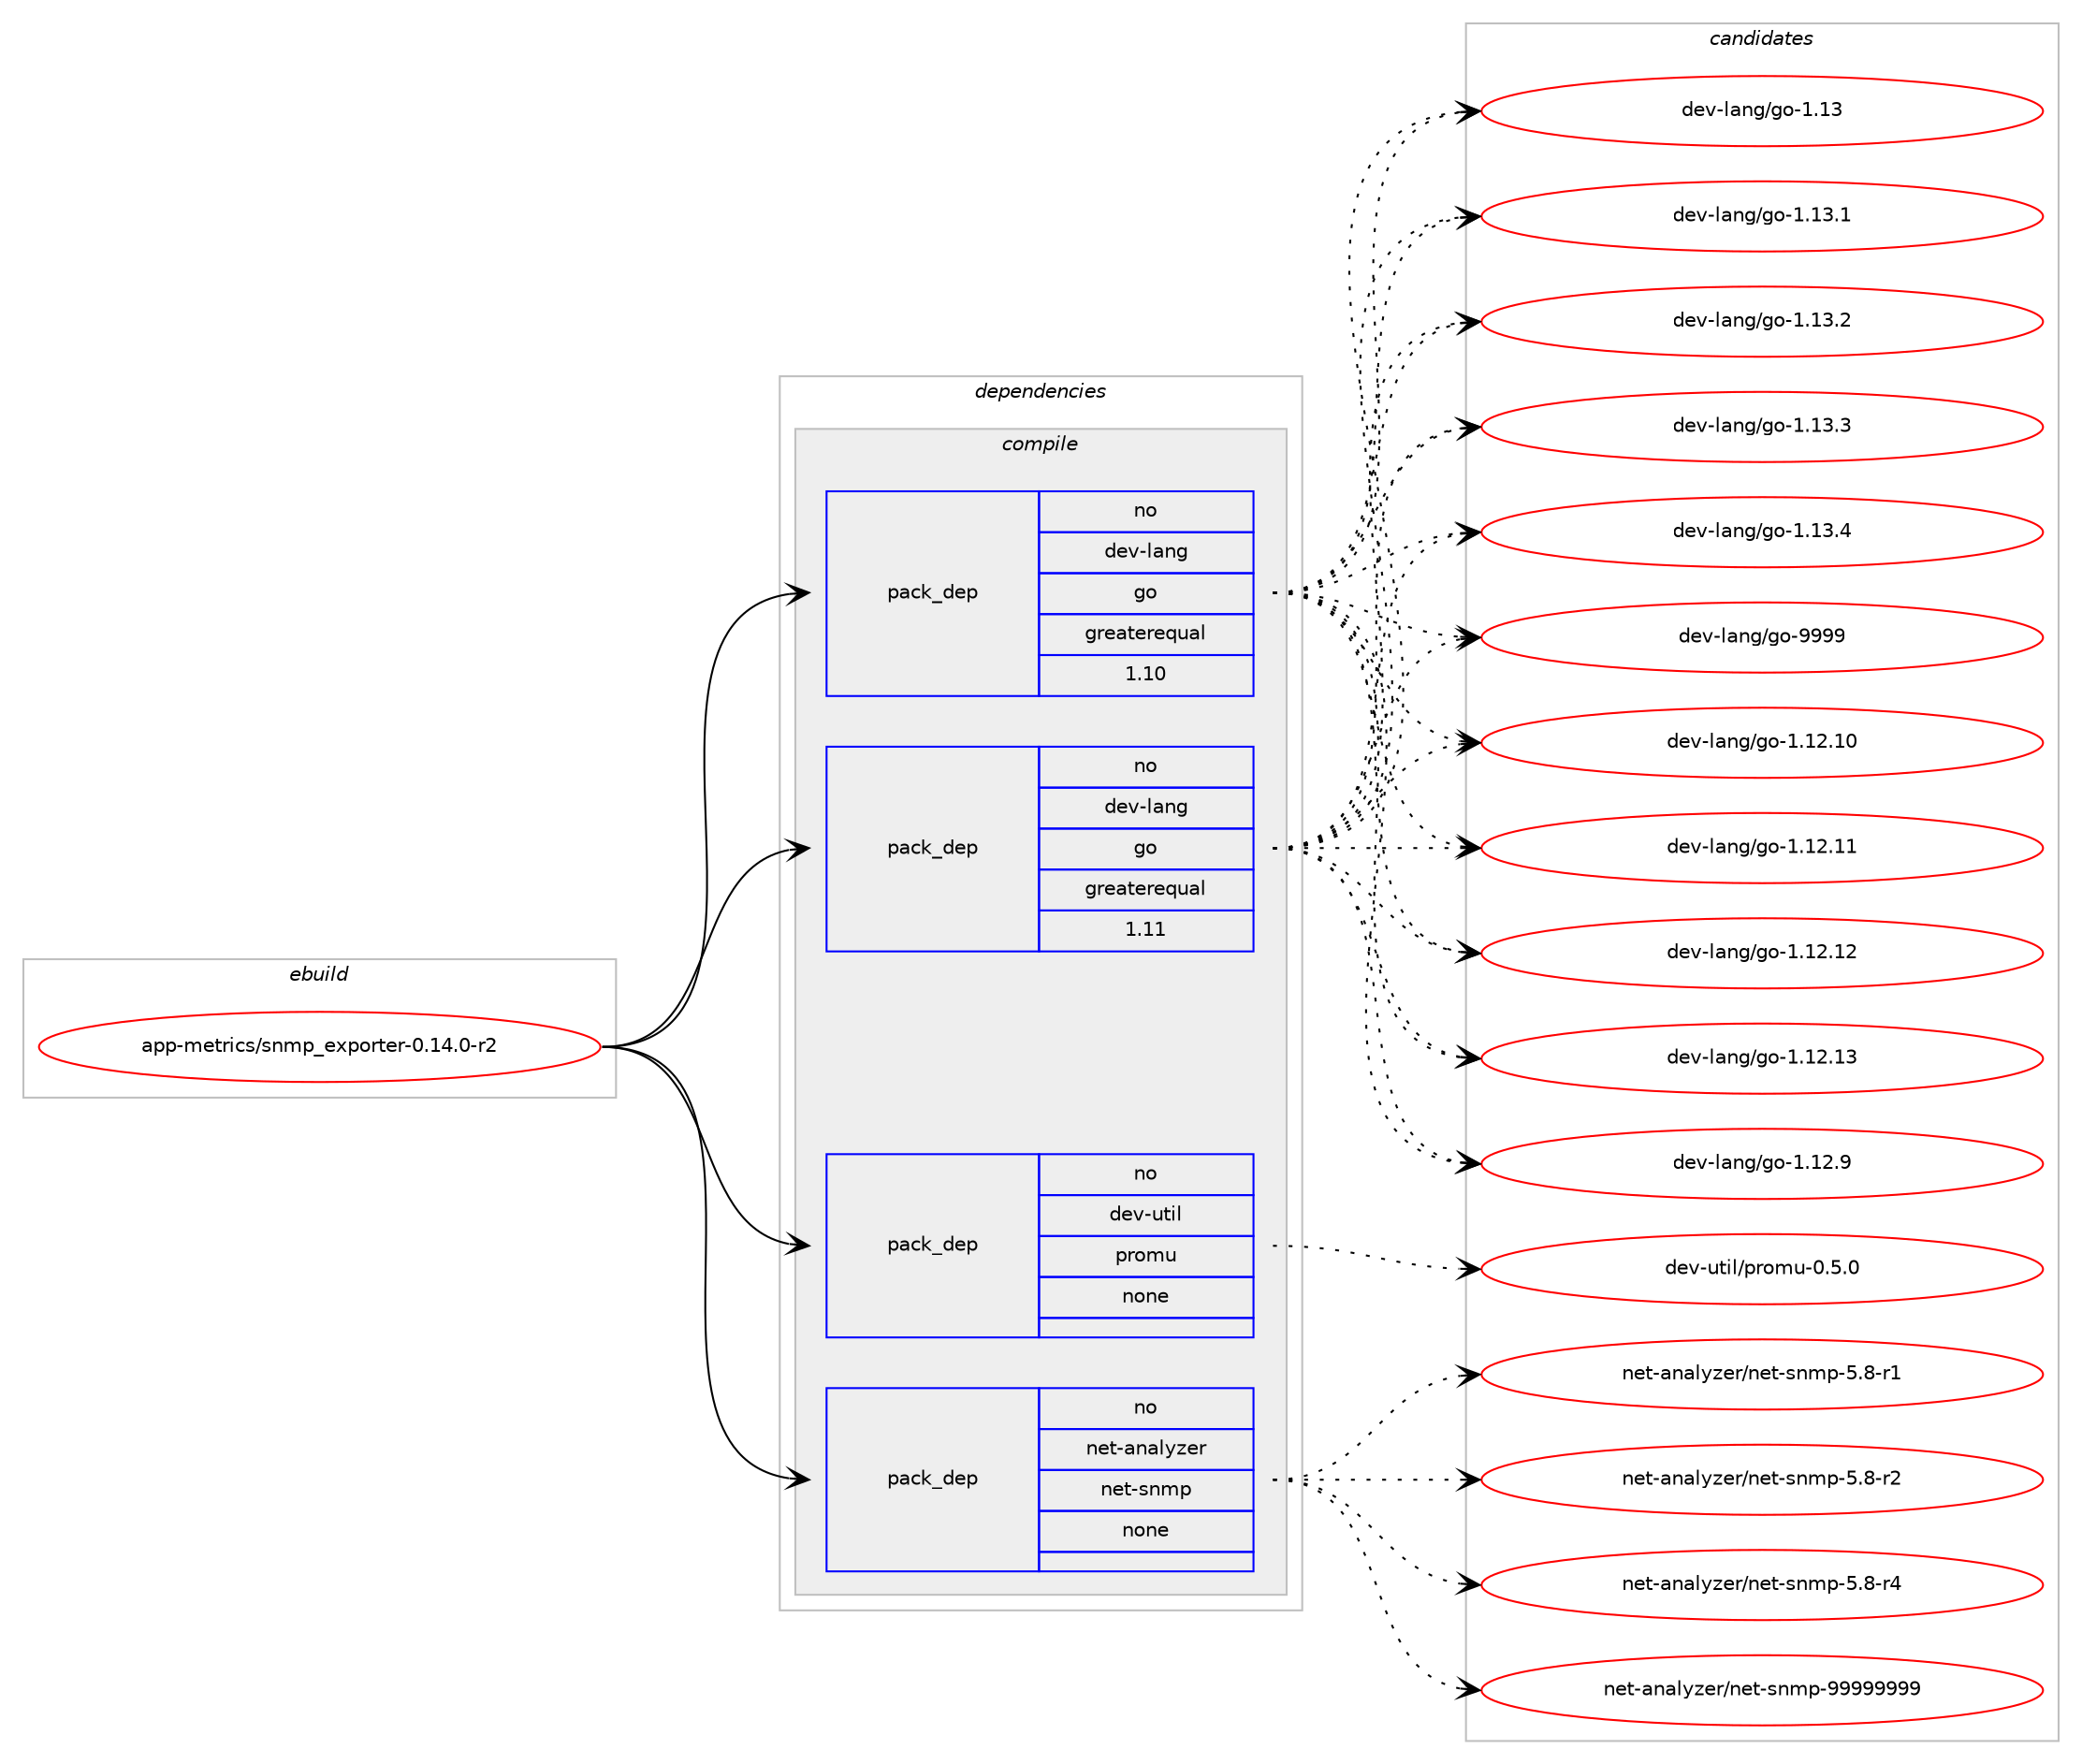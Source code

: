 digraph prolog {

# *************
# Graph options
# *************

newrank=true;
concentrate=true;
compound=true;
graph [rankdir=LR,fontname=Helvetica,fontsize=10,ranksep=1.5];#, ranksep=2.5, nodesep=0.2];
edge  [arrowhead=vee];
node  [fontname=Helvetica,fontsize=10];

# **********
# The ebuild
# **********

subgraph cluster_leftcol {
color=gray;
rank=same;
label=<<i>ebuild</i>>;
id [label="app-metrics/snmp_exporter-0.14.0-r2", color=red, width=4, href="../app-metrics/snmp_exporter-0.14.0-r2.svg"];
}

# ****************
# The dependencies
# ****************

subgraph cluster_midcol {
color=gray;
label=<<i>dependencies</i>>;
subgraph cluster_compile {
fillcolor="#eeeeee";
style=filled;
label=<<i>compile</i>>;
subgraph pack369755 {
dependency497599 [label=<<TABLE BORDER="0" CELLBORDER="1" CELLSPACING="0" CELLPADDING="4" WIDTH="220"><TR><TD ROWSPAN="6" CELLPADDING="30">pack_dep</TD></TR><TR><TD WIDTH="110">no</TD></TR><TR><TD>dev-lang</TD></TR><TR><TD>go</TD></TR><TR><TD>greaterequal</TD></TR><TR><TD>1.10</TD></TR></TABLE>>, shape=none, color=blue];
}
id:e -> dependency497599:w [weight=20,style="solid",arrowhead="vee"];
subgraph pack369756 {
dependency497600 [label=<<TABLE BORDER="0" CELLBORDER="1" CELLSPACING="0" CELLPADDING="4" WIDTH="220"><TR><TD ROWSPAN="6" CELLPADDING="30">pack_dep</TD></TR><TR><TD WIDTH="110">no</TD></TR><TR><TD>dev-lang</TD></TR><TR><TD>go</TD></TR><TR><TD>greaterequal</TD></TR><TR><TD>1.11</TD></TR></TABLE>>, shape=none, color=blue];
}
id:e -> dependency497600:w [weight=20,style="solid",arrowhead="vee"];
subgraph pack369757 {
dependency497601 [label=<<TABLE BORDER="0" CELLBORDER="1" CELLSPACING="0" CELLPADDING="4" WIDTH="220"><TR><TD ROWSPAN="6" CELLPADDING="30">pack_dep</TD></TR><TR><TD WIDTH="110">no</TD></TR><TR><TD>dev-util</TD></TR><TR><TD>promu</TD></TR><TR><TD>none</TD></TR><TR><TD></TD></TR></TABLE>>, shape=none, color=blue];
}
id:e -> dependency497601:w [weight=20,style="solid",arrowhead="vee"];
subgraph pack369758 {
dependency497602 [label=<<TABLE BORDER="0" CELLBORDER="1" CELLSPACING="0" CELLPADDING="4" WIDTH="220"><TR><TD ROWSPAN="6" CELLPADDING="30">pack_dep</TD></TR><TR><TD WIDTH="110">no</TD></TR><TR><TD>net-analyzer</TD></TR><TR><TD>net-snmp</TD></TR><TR><TD>none</TD></TR><TR><TD></TD></TR></TABLE>>, shape=none, color=blue];
}
id:e -> dependency497602:w [weight=20,style="solid",arrowhead="vee"];
}
subgraph cluster_compileandrun {
fillcolor="#eeeeee";
style=filled;
label=<<i>compile and run</i>>;
}
subgraph cluster_run {
fillcolor="#eeeeee";
style=filled;
label=<<i>run</i>>;
}
}

# **************
# The candidates
# **************

subgraph cluster_choices {
rank=same;
color=gray;
label=<<i>candidates</i>>;

subgraph choice369755 {
color=black;
nodesep=1;
choice1001011184510897110103471031114549464950464948 [label="dev-lang/go-1.12.10", color=red, width=4,href="../dev-lang/go-1.12.10.svg"];
choice1001011184510897110103471031114549464950464949 [label="dev-lang/go-1.12.11", color=red, width=4,href="../dev-lang/go-1.12.11.svg"];
choice1001011184510897110103471031114549464950464950 [label="dev-lang/go-1.12.12", color=red, width=4,href="../dev-lang/go-1.12.12.svg"];
choice1001011184510897110103471031114549464950464951 [label="dev-lang/go-1.12.13", color=red, width=4,href="../dev-lang/go-1.12.13.svg"];
choice10010111845108971101034710311145494649504657 [label="dev-lang/go-1.12.9", color=red, width=4,href="../dev-lang/go-1.12.9.svg"];
choice1001011184510897110103471031114549464951 [label="dev-lang/go-1.13", color=red, width=4,href="../dev-lang/go-1.13.svg"];
choice10010111845108971101034710311145494649514649 [label="dev-lang/go-1.13.1", color=red, width=4,href="../dev-lang/go-1.13.1.svg"];
choice10010111845108971101034710311145494649514650 [label="dev-lang/go-1.13.2", color=red, width=4,href="../dev-lang/go-1.13.2.svg"];
choice10010111845108971101034710311145494649514651 [label="dev-lang/go-1.13.3", color=red, width=4,href="../dev-lang/go-1.13.3.svg"];
choice10010111845108971101034710311145494649514652 [label="dev-lang/go-1.13.4", color=red, width=4,href="../dev-lang/go-1.13.4.svg"];
choice1001011184510897110103471031114557575757 [label="dev-lang/go-9999", color=red, width=4,href="../dev-lang/go-9999.svg"];
dependency497599:e -> choice1001011184510897110103471031114549464950464948:w [style=dotted,weight="100"];
dependency497599:e -> choice1001011184510897110103471031114549464950464949:w [style=dotted,weight="100"];
dependency497599:e -> choice1001011184510897110103471031114549464950464950:w [style=dotted,weight="100"];
dependency497599:e -> choice1001011184510897110103471031114549464950464951:w [style=dotted,weight="100"];
dependency497599:e -> choice10010111845108971101034710311145494649504657:w [style=dotted,weight="100"];
dependency497599:e -> choice1001011184510897110103471031114549464951:w [style=dotted,weight="100"];
dependency497599:e -> choice10010111845108971101034710311145494649514649:w [style=dotted,weight="100"];
dependency497599:e -> choice10010111845108971101034710311145494649514650:w [style=dotted,weight="100"];
dependency497599:e -> choice10010111845108971101034710311145494649514651:w [style=dotted,weight="100"];
dependency497599:e -> choice10010111845108971101034710311145494649514652:w [style=dotted,weight="100"];
dependency497599:e -> choice1001011184510897110103471031114557575757:w [style=dotted,weight="100"];
}
subgraph choice369756 {
color=black;
nodesep=1;
choice1001011184510897110103471031114549464950464948 [label="dev-lang/go-1.12.10", color=red, width=4,href="../dev-lang/go-1.12.10.svg"];
choice1001011184510897110103471031114549464950464949 [label="dev-lang/go-1.12.11", color=red, width=4,href="../dev-lang/go-1.12.11.svg"];
choice1001011184510897110103471031114549464950464950 [label="dev-lang/go-1.12.12", color=red, width=4,href="../dev-lang/go-1.12.12.svg"];
choice1001011184510897110103471031114549464950464951 [label="dev-lang/go-1.12.13", color=red, width=4,href="../dev-lang/go-1.12.13.svg"];
choice10010111845108971101034710311145494649504657 [label="dev-lang/go-1.12.9", color=red, width=4,href="../dev-lang/go-1.12.9.svg"];
choice1001011184510897110103471031114549464951 [label="dev-lang/go-1.13", color=red, width=4,href="../dev-lang/go-1.13.svg"];
choice10010111845108971101034710311145494649514649 [label="dev-lang/go-1.13.1", color=red, width=4,href="../dev-lang/go-1.13.1.svg"];
choice10010111845108971101034710311145494649514650 [label="dev-lang/go-1.13.2", color=red, width=4,href="../dev-lang/go-1.13.2.svg"];
choice10010111845108971101034710311145494649514651 [label="dev-lang/go-1.13.3", color=red, width=4,href="../dev-lang/go-1.13.3.svg"];
choice10010111845108971101034710311145494649514652 [label="dev-lang/go-1.13.4", color=red, width=4,href="../dev-lang/go-1.13.4.svg"];
choice1001011184510897110103471031114557575757 [label="dev-lang/go-9999", color=red, width=4,href="../dev-lang/go-9999.svg"];
dependency497600:e -> choice1001011184510897110103471031114549464950464948:w [style=dotted,weight="100"];
dependency497600:e -> choice1001011184510897110103471031114549464950464949:w [style=dotted,weight="100"];
dependency497600:e -> choice1001011184510897110103471031114549464950464950:w [style=dotted,weight="100"];
dependency497600:e -> choice1001011184510897110103471031114549464950464951:w [style=dotted,weight="100"];
dependency497600:e -> choice10010111845108971101034710311145494649504657:w [style=dotted,weight="100"];
dependency497600:e -> choice1001011184510897110103471031114549464951:w [style=dotted,weight="100"];
dependency497600:e -> choice10010111845108971101034710311145494649514649:w [style=dotted,weight="100"];
dependency497600:e -> choice10010111845108971101034710311145494649514650:w [style=dotted,weight="100"];
dependency497600:e -> choice10010111845108971101034710311145494649514651:w [style=dotted,weight="100"];
dependency497600:e -> choice10010111845108971101034710311145494649514652:w [style=dotted,weight="100"];
dependency497600:e -> choice1001011184510897110103471031114557575757:w [style=dotted,weight="100"];
}
subgraph choice369757 {
color=black;
nodesep=1;
choice1001011184511711610510847112114111109117454846534648 [label="dev-util/promu-0.5.0", color=red, width=4,href="../dev-util/promu-0.5.0.svg"];
dependency497601:e -> choice1001011184511711610510847112114111109117454846534648:w [style=dotted,weight="100"];
}
subgraph choice369758 {
color=black;
nodesep=1;
choice1101011164597110971081211221011144711010111645115110109112455346564511449 [label="net-analyzer/net-snmp-5.8-r1", color=red, width=4,href="../net-analyzer/net-snmp-5.8-r1.svg"];
choice1101011164597110971081211221011144711010111645115110109112455346564511450 [label="net-analyzer/net-snmp-5.8-r2", color=red, width=4,href="../net-analyzer/net-snmp-5.8-r2.svg"];
choice1101011164597110971081211221011144711010111645115110109112455346564511452 [label="net-analyzer/net-snmp-5.8-r4", color=red, width=4,href="../net-analyzer/net-snmp-5.8-r4.svg"];
choice1101011164597110971081211221011144711010111645115110109112455757575757575757 [label="net-analyzer/net-snmp-99999999", color=red, width=4,href="../net-analyzer/net-snmp-99999999.svg"];
dependency497602:e -> choice1101011164597110971081211221011144711010111645115110109112455346564511449:w [style=dotted,weight="100"];
dependency497602:e -> choice1101011164597110971081211221011144711010111645115110109112455346564511450:w [style=dotted,weight="100"];
dependency497602:e -> choice1101011164597110971081211221011144711010111645115110109112455346564511452:w [style=dotted,weight="100"];
dependency497602:e -> choice1101011164597110971081211221011144711010111645115110109112455757575757575757:w [style=dotted,weight="100"];
}
}

}
